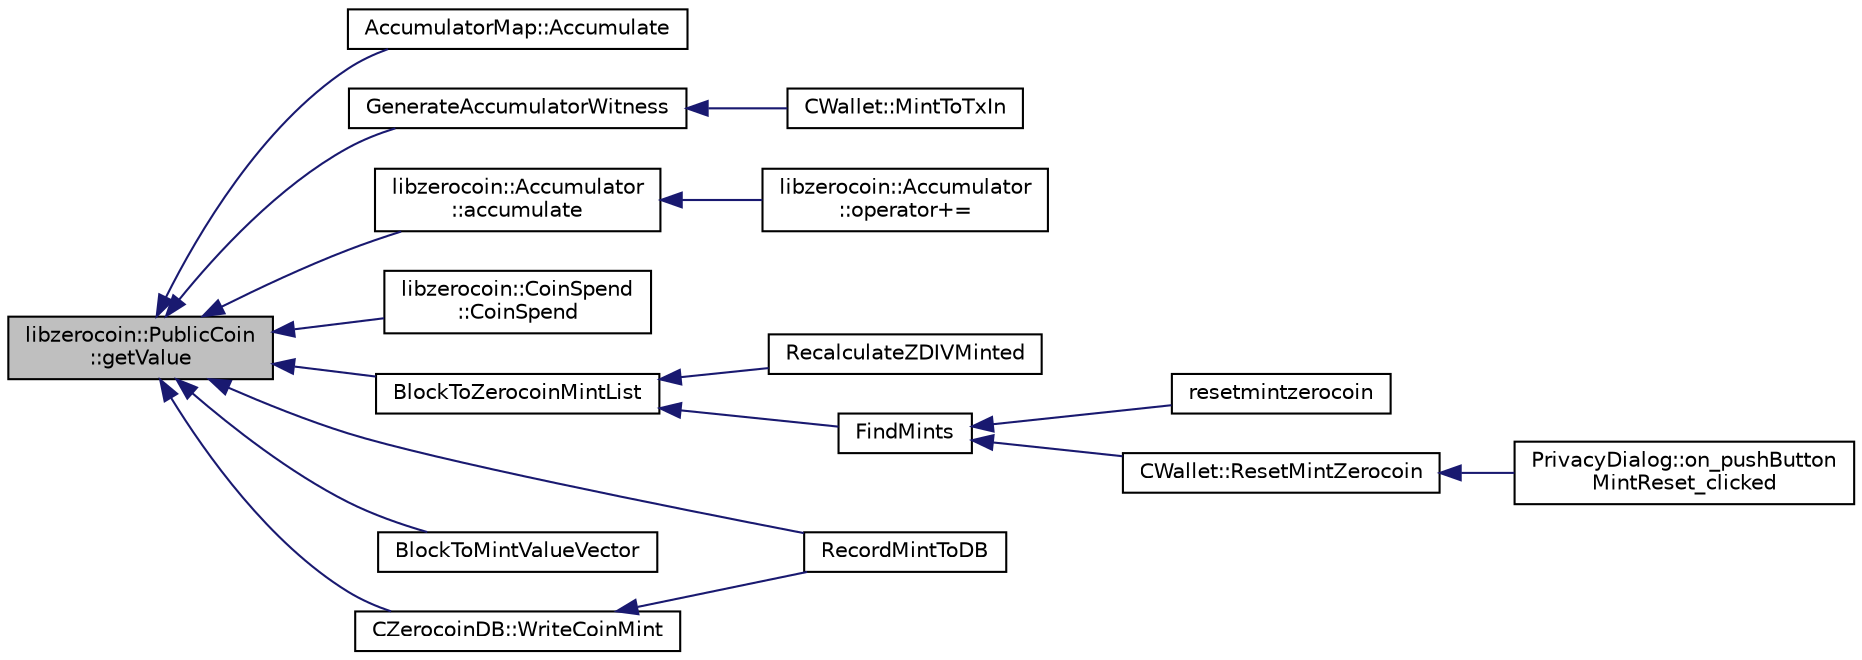 digraph "libzerocoin::PublicCoin::getValue"
{
  edge [fontname="Helvetica",fontsize="10",labelfontname="Helvetica",labelfontsize="10"];
  node [fontname="Helvetica",fontsize="10",shape=record];
  rankdir="LR";
  Node20 [label="libzerocoin::PublicCoin\l::getValue",height=0.2,width=0.4,color="black", fillcolor="grey75", style="filled", fontcolor="black"];
  Node20 -> Node21 [dir="back",color="midnightblue",fontsize="10",style="solid",fontname="Helvetica"];
  Node21 [label="AccumulatorMap::Accumulate",height=0.2,width=0.4,color="black", fillcolor="white", style="filled",URL="$class_accumulator_map.html#a4367ebb7451f2140eaf7c38de1d07f94"];
  Node20 -> Node22 [dir="back",color="midnightblue",fontsize="10",style="solid",fontname="Helvetica"];
  Node22 [label="GenerateAccumulatorWitness",height=0.2,width=0.4,color="black", fillcolor="white", style="filled",URL="$accumulators_8cpp.html#a23063579a58f9166ec6acc28bc08b752"];
  Node22 -> Node23 [dir="back",color="midnightblue",fontsize="10",style="solid",fontname="Helvetica"];
  Node23 [label="CWallet::MintToTxIn",height=0.2,width=0.4,color="black", fillcolor="white", style="filled",URL="$class_c_wallet.html#a5b32d86806615c59f15431f300f0c729"];
  Node20 -> Node24 [dir="back",color="midnightblue",fontsize="10",style="solid",fontname="Helvetica"];
  Node24 [label="libzerocoin::Accumulator\l::accumulate",height=0.2,width=0.4,color="black", fillcolor="white", style="filled",URL="$classlibzerocoin_1_1_accumulator.html#aa58ff4676bd84dea150ae40abd489024",tooltip="Accumulate a coin into the accumulator. "];
  Node24 -> Node25 [dir="back",color="midnightblue",fontsize="10",style="solid",fontname="Helvetica"];
  Node25 [label="libzerocoin::Accumulator\l::operator+=",height=0.2,width=0.4,color="black", fillcolor="white", style="filled",URL="$classlibzerocoin_1_1_accumulator.html#a03bec513778240e9ddfcd2103524fd33",tooltip="Used to set the accumulator value. "];
  Node20 -> Node26 [dir="back",color="midnightblue",fontsize="10",style="solid",fontname="Helvetica"];
  Node26 [label="libzerocoin::CoinSpend\l::CoinSpend",height=0.2,width=0.4,color="black", fillcolor="white", style="filled",URL="$classlibzerocoin_1_1_coin_spend.html#ab26a001c08285be91ca2bf1d310d3cd6",tooltip="Generates a proof spending a zerocoin. "];
  Node20 -> Node27 [dir="back",color="midnightblue",fontsize="10",style="solid",fontname="Helvetica"];
  Node27 [label="RecordMintToDB",height=0.2,width=0.4,color="black", fillcolor="white", style="filled",URL="$main_8cpp.html#a75bbd03139d5875f7082461617b46bb4",tooltip="zerocoin transaction checks "];
  Node20 -> Node28 [dir="back",color="midnightblue",fontsize="10",style="solid",fontname="Helvetica"];
  Node28 [label="BlockToZerocoinMintList",height=0.2,width=0.4,color="black", fillcolor="white", style="filled",URL="$main_8h.html#ac317d8f586a4d15e3a7e91debf18b646"];
  Node28 -> Node29 [dir="back",color="midnightblue",fontsize="10",style="solid",fontname="Helvetica"];
  Node29 [label="FindMints",height=0.2,width=0.4,color="black", fillcolor="white", style="filled",URL="$main_8h.html#a5bdf923beb5f3417fd033c28216b6acb"];
  Node29 -> Node30 [dir="back",color="midnightblue",fontsize="10",style="solid",fontname="Helvetica"];
  Node30 [label="resetmintzerocoin",height=0.2,width=0.4,color="black", fillcolor="white", style="filled",URL="$rpcwallet_8cpp.html#a9336d9bdaa3e1ebb98fb2cc6fdef1d9b"];
  Node29 -> Node31 [dir="back",color="midnightblue",fontsize="10",style="solid",fontname="Helvetica"];
  Node31 [label="CWallet::ResetMintZerocoin",height=0.2,width=0.4,color="black", fillcolor="white", style="filled",URL="$class_c_wallet.html#a48b81fb27683fe4693a7385909dcd391"];
  Node31 -> Node32 [dir="back",color="midnightblue",fontsize="10",style="solid",fontname="Helvetica"];
  Node32 [label="PrivacyDialog::on_pushButton\lMintReset_clicked",height=0.2,width=0.4,color="black", fillcolor="white", style="filled",URL="$class_privacy_dialog.html#a1a50924516087ce5810b2b2831567a31"];
  Node28 -> Node33 [dir="back",color="midnightblue",fontsize="10",style="solid",fontname="Helvetica"];
  Node33 [label="RecalculateZDIVMinted",height=0.2,width=0.4,color="black", fillcolor="white", style="filled",URL="$main_8h.html#a4143f85b263bcd3fc3915dbc19009495"];
  Node20 -> Node34 [dir="back",color="midnightblue",fontsize="10",style="solid",fontname="Helvetica"];
  Node34 [label="BlockToMintValueVector",height=0.2,width=0.4,color="black", fillcolor="white", style="filled",URL="$main_8h.html#a9a05ff47060060936db4e35eed620d3f"];
  Node20 -> Node35 [dir="back",color="midnightblue",fontsize="10",style="solid",fontname="Helvetica"];
  Node35 [label="CZerocoinDB::WriteCoinMint",height=0.2,width=0.4,color="black", fillcolor="white", style="filled",URL="$class_c_zerocoin_d_b.html#a58b78fd953536c0ad59e5193bcffabe7"];
  Node35 -> Node27 [dir="back",color="midnightblue",fontsize="10",style="solid",fontname="Helvetica"];
}
